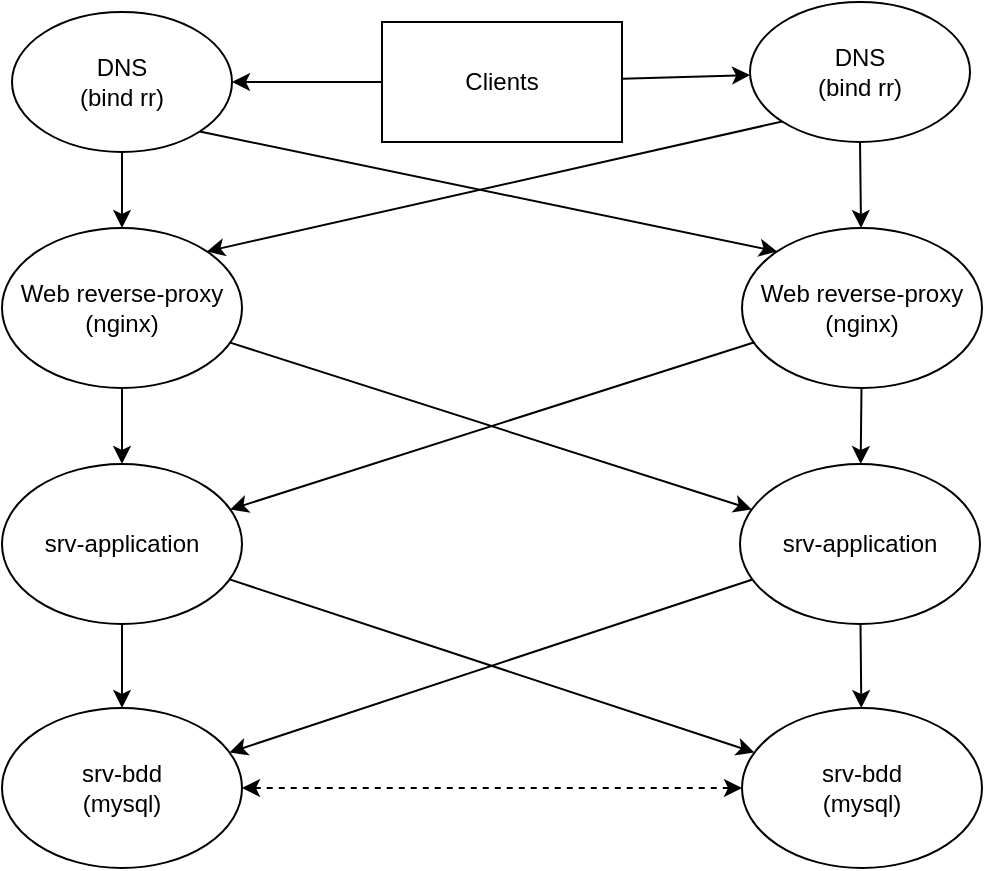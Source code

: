 <mxfile version="24.5.5" type="github">
  <diagram id="N9DCXovEmnzSZy1T3L1-" name="Page-1">
    <mxGraphModel dx="1050" dy="557" grid="1" gridSize="10" guides="1" tooltips="1" connect="1" arrows="1" fold="1" page="1" pageScale="1" pageWidth="850" pageHeight="1100" math="0" shadow="0">
      <root>
        <mxCell id="0" />
        <mxCell id="1" parent="0" />
        <mxCell id="jEa55PPdiWMslZc-wKtv-2" value="Clients" style="rounded=0;whiteSpace=wrap;html=1;" parent="1" vertex="1">
          <mxGeometry x="470" y="40" width="120" height="60" as="geometry" />
        </mxCell>
        <mxCell id="jEa55PPdiWMslZc-wKtv-4" value="&lt;div&gt;Web reverse-proxy&lt;/div&gt;&lt;div&gt;(nginx)&lt;br&gt;&lt;/div&gt;" style="ellipse;whiteSpace=wrap;html=1;" parent="1" vertex="1">
          <mxGeometry x="280" y="143" width="120" height="80" as="geometry" />
        </mxCell>
        <mxCell id="jEa55PPdiWMslZc-wKtv-5" value="&lt;div&gt;Web reverse-proxy&lt;/div&gt;&lt;div&gt;(nginx)&lt;br&gt;&lt;/div&gt;" style="ellipse;whiteSpace=wrap;html=1;" parent="1" vertex="1">
          <mxGeometry x="650" y="143" width="120" height="80" as="geometry" />
        </mxCell>
        <mxCell id="jEa55PPdiWMslZc-wKtv-7" value="" style="endArrow=classic;html=1;rounded=0;exitX=0.5;exitY=1;exitDx=0;exitDy=0;" parent="1" source="jEa55PPdiWMslZc-wKtv-26" target="jEa55PPdiWMslZc-wKtv-4" edge="1">
          <mxGeometry width="50" height="50" relative="1" as="geometry">
            <mxPoint x="340" y="280" as="sourcePoint" />
            <mxPoint x="540" y="460" as="targetPoint" />
          </mxGeometry>
        </mxCell>
        <mxCell id="jEa55PPdiWMslZc-wKtv-9" value="" style="endArrow=classic;html=1;rounded=0;exitX=0.5;exitY=1;exitDx=0;exitDy=0;" parent="1" source="jEa55PPdiWMslZc-wKtv-28" target="jEa55PPdiWMslZc-wKtv-5" edge="1">
          <mxGeometry width="50" height="50" relative="1" as="geometry">
            <mxPoint x="710" y="280" as="sourcePoint" />
            <mxPoint x="540" y="460" as="targetPoint" />
          </mxGeometry>
        </mxCell>
        <mxCell id="jEa55PPdiWMslZc-wKtv-10" value="&lt;div&gt;srv-application&lt;/div&gt;" style="ellipse;whiteSpace=wrap;html=1;" parent="1" vertex="1">
          <mxGeometry x="280" y="261" width="120" height="80" as="geometry" />
        </mxCell>
        <mxCell id="jEa55PPdiWMslZc-wKtv-11" value="&lt;div&gt;srv-application&lt;/div&gt;" style="ellipse;whiteSpace=wrap;html=1;" parent="1" vertex="1">
          <mxGeometry x="649" y="261" width="120" height="80" as="geometry" />
        </mxCell>
        <mxCell id="jEa55PPdiWMslZc-wKtv-12" value="" style="endArrow=classic;html=1;rounded=0;" parent="1" source="jEa55PPdiWMslZc-wKtv-4" target="jEa55PPdiWMslZc-wKtv-11" edge="1">
          <mxGeometry width="50" height="50" relative="1" as="geometry">
            <mxPoint x="490" y="283" as="sourcePoint" />
            <mxPoint x="540" y="233" as="targetPoint" />
          </mxGeometry>
        </mxCell>
        <mxCell id="jEa55PPdiWMslZc-wKtv-13" value="" style="endArrow=classic;html=1;rounded=0;" parent="1" source="jEa55PPdiWMslZc-wKtv-4" target="jEa55PPdiWMslZc-wKtv-10" edge="1">
          <mxGeometry width="50" height="50" relative="1" as="geometry">
            <mxPoint x="490" y="283" as="sourcePoint" />
            <mxPoint x="540" y="233" as="targetPoint" />
          </mxGeometry>
        </mxCell>
        <mxCell id="jEa55PPdiWMslZc-wKtv-14" value="" style="endArrow=classic;html=1;rounded=0;" parent="1" source="jEa55PPdiWMslZc-wKtv-5" target="jEa55PPdiWMslZc-wKtv-11" edge="1">
          <mxGeometry width="50" height="50" relative="1" as="geometry">
            <mxPoint x="490" y="283" as="sourcePoint" />
            <mxPoint x="540" y="233" as="targetPoint" />
          </mxGeometry>
        </mxCell>
        <mxCell id="jEa55PPdiWMslZc-wKtv-15" value="" style="endArrow=classic;html=1;rounded=0;" parent="1" source="jEa55PPdiWMslZc-wKtv-5" target="jEa55PPdiWMslZc-wKtv-10" edge="1">
          <mxGeometry width="50" height="50" relative="1" as="geometry">
            <mxPoint x="490" y="283" as="sourcePoint" />
            <mxPoint x="540" y="233" as="targetPoint" />
          </mxGeometry>
        </mxCell>
        <mxCell id="jEa55PPdiWMslZc-wKtv-16" value="&lt;div&gt;srv-bdd&lt;/div&gt;&lt;div&gt;(mysql)&lt;br&gt;&lt;/div&gt;" style="ellipse;whiteSpace=wrap;html=1;" parent="1" vertex="1">
          <mxGeometry x="280" y="383" width="120" height="80" as="geometry" />
        </mxCell>
        <mxCell id="jEa55PPdiWMslZc-wKtv-17" value="&lt;div&gt;srv-bdd&lt;/div&gt;&lt;div&gt;(mysql)&lt;br&gt;&lt;/div&gt;" style="ellipse;whiteSpace=wrap;html=1;" parent="1" vertex="1">
          <mxGeometry x="650" y="383" width="120" height="80" as="geometry" />
        </mxCell>
        <mxCell id="jEa55PPdiWMslZc-wKtv-18" value="" style="endArrow=classic;html=1;rounded=0;" parent="1" source="jEa55PPdiWMslZc-wKtv-10" target="jEa55PPdiWMslZc-wKtv-16" edge="1">
          <mxGeometry width="50" height="50" relative="1" as="geometry">
            <mxPoint x="490" y="231" as="sourcePoint" />
            <mxPoint x="540" y="181" as="targetPoint" />
          </mxGeometry>
        </mxCell>
        <mxCell id="jEa55PPdiWMslZc-wKtv-19" value="" style="endArrow=classic;html=1;rounded=0;" parent="1" source="jEa55PPdiWMslZc-wKtv-10" target="jEa55PPdiWMslZc-wKtv-17" edge="1">
          <mxGeometry width="50" height="50" relative="1" as="geometry">
            <mxPoint x="490" y="231" as="sourcePoint" />
            <mxPoint x="540" y="181" as="targetPoint" />
          </mxGeometry>
        </mxCell>
        <mxCell id="jEa55PPdiWMslZc-wKtv-20" value="" style="endArrow=classic;html=1;rounded=0;" parent="1" source="jEa55PPdiWMslZc-wKtv-11" target="jEa55PPdiWMslZc-wKtv-16" edge="1">
          <mxGeometry width="50" height="50" relative="1" as="geometry">
            <mxPoint x="490" y="231" as="sourcePoint" />
            <mxPoint x="540" y="181" as="targetPoint" />
          </mxGeometry>
        </mxCell>
        <mxCell id="jEa55PPdiWMslZc-wKtv-21" value="" style="endArrow=classic;html=1;rounded=0;" parent="1" source="jEa55PPdiWMslZc-wKtv-11" target="jEa55PPdiWMslZc-wKtv-17" edge="1">
          <mxGeometry width="50" height="50" relative="1" as="geometry">
            <mxPoint x="490" y="231" as="sourcePoint" />
            <mxPoint x="540" y="181" as="targetPoint" />
          </mxGeometry>
        </mxCell>
        <mxCell id="jEa55PPdiWMslZc-wKtv-23" value="" style="endArrow=classic;startArrow=classic;html=1;rounded=0;dashed=1;" parent="1" source="jEa55PPdiWMslZc-wKtv-16" target="jEa55PPdiWMslZc-wKtv-17" edge="1">
          <mxGeometry width="50" height="50" relative="1" as="geometry">
            <mxPoint x="490" y="193" as="sourcePoint" />
            <mxPoint x="540" y="143" as="targetPoint" />
          </mxGeometry>
        </mxCell>
        <mxCell id="z4fGwecKXDKpAX6rUL5K-4" style="edgeStyle=none;rounded=0;orthogonalLoop=1;jettySize=auto;html=1;exitX=1;exitY=1;exitDx=0;exitDy=0;entryX=0;entryY=0;entryDx=0;entryDy=0;" edge="1" parent="1" source="jEa55PPdiWMslZc-wKtv-26" target="jEa55PPdiWMslZc-wKtv-5">
          <mxGeometry relative="1" as="geometry" />
        </mxCell>
        <mxCell id="jEa55PPdiWMslZc-wKtv-26" value="&lt;div&gt;DNS&lt;/div&gt;&lt;div&gt;(bind rr)&lt;br&gt;&lt;/div&gt;" style="ellipse;whiteSpace=wrap;html=1;" parent="1" vertex="1">
          <mxGeometry x="285" y="35" width="110" height="70" as="geometry" />
        </mxCell>
        <mxCell id="jEa55PPdiWMslZc-wKtv-27" value="" style="endArrow=classic;html=1;rounded=0;" parent="1" source="jEa55PPdiWMslZc-wKtv-2" target="jEa55PPdiWMslZc-wKtv-26" edge="1">
          <mxGeometry width="50" height="50" relative="1" as="geometry">
            <mxPoint x="485" y="460" as="sourcePoint" />
            <mxPoint x="535" y="410" as="targetPoint" />
          </mxGeometry>
        </mxCell>
        <mxCell id="z4fGwecKXDKpAX6rUL5K-5" style="edgeStyle=none;rounded=0;orthogonalLoop=1;jettySize=auto;html=1;exitX=0;exitY=1;exitDx=0;exitDy=0;entryX=1;entryY=0;entryDx=0;entryDy=0;" edge="1" parent="1" source="jEa55PPdiWMslZc-wKtv-28" target="jEa55PPdiWMslZc-wKtv-4">
          <mxGeometry relative="1" as="geometry" />
        </mxCell>
        <mxCell id="jEa55PPdiWMslZc-wKtv-28" value="&lt;div&gt;DNS&lt;/div&gt;&lt;div&gt;(bind rr)&lt;br&gt;&lt;/div&gt;" style="ellipse;whiteSpace=wrap;html=1;" parent="1" vertex="1">
          <mxGeometry x="654" y="30" width="110" height="70" as="geometry" />
        </mxCell>
        <mxCell id="jEa55PPdiWMslZc-wKtv-33" value="" style="endArrow=classic;html=1;rounded=0;" parent="1" source="jEa55PPdiWMslZc-wKtv-2" target="jEa55PPdiWMslZc-wKtv-28" edge="1">
          <mxGeometry width="50" height="50" relative="1" as="geometry">
            <mxPoint x="485" y="450" as="sourcePoint" />
            <mxPoint x="535" y="400" as="targetPoint" />
          </mxGeometry>
        </mxCell>
      </root>
    </mxGraphModel>
  </diagram>
</mxfile>
